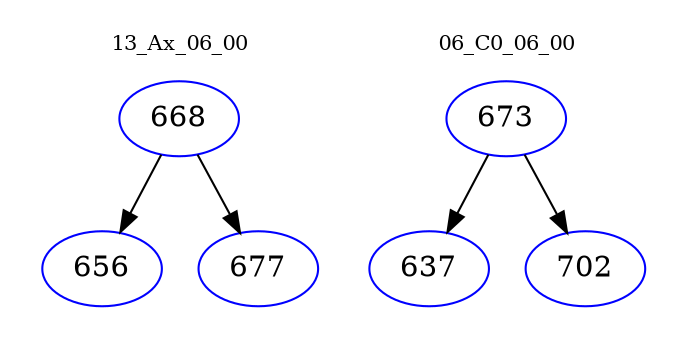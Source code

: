 digraph{
subgraph cluster_0 {
color = white
label = "13_Ax_06_00";
fontsize=10;
T0_668 [label="668", color="blue"]
T0_668 -> T0_656 [color="black"]
T0_656 [label="656", color="blue"]
T0_668 -> T0_677 [color="black"]
T0_677 [label="677", color="blue"]
}
subgraph cluster_1 {
color = white
label = "06_C0_06_00";
fontsize=10;
T1_673 [label="673", color="blue"]
T1_673 -> T1_637 [color="black"]
T1_637 [label="637", color="blue"]
T1_673 -> T1_702 [color="black"]
T1_702 [label="702", color="blue"]
}
}
